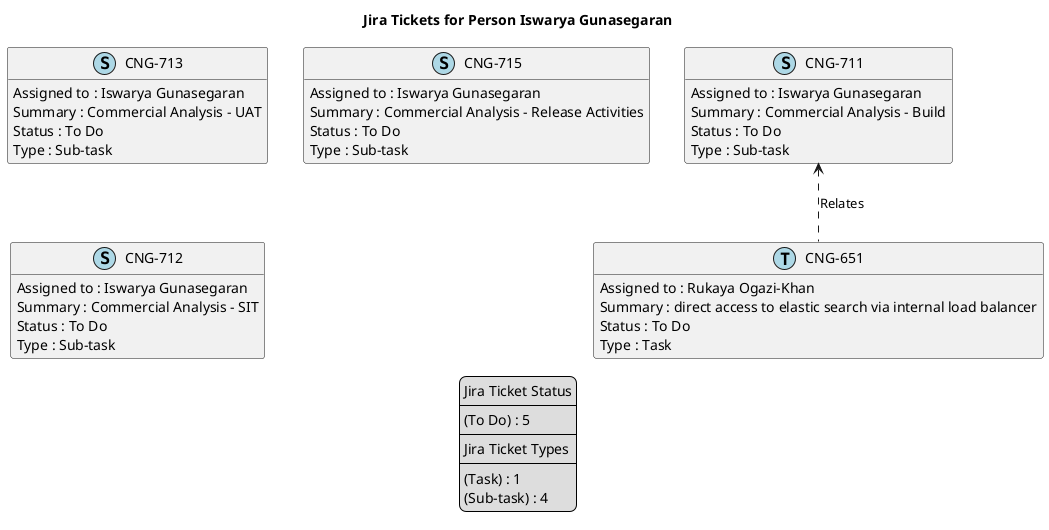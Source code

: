 @startuml
'https://plantuml.com/class-diagram

' GENERATE CLASS DIAGRAM ===========
' Generated at    : Fri May 03 10:09:59 CEST 2024

title Jira Tickets for Person Iswarya Gunasegaran
hide empty members

legend
Jira Ticket Status
----
(To Do) : 5
----
Jira Ticket Types
----
(Task) : 1
(Sub-task) : 4
end legend


' Tickets =======
class "CNG-713" << (S,lightblue) >> {
  Assigned to : Iswarya Gunasegaran
  Summary : Commercial Analysis - UAT
  Status : To Do
  Type : Sub-task
}

class "CNG-715" << (S,lightblue) >> {
  Assigned to : Iswarya Gunasegaran
  Summary : Commercial Analysis - Release Activities
  Status : To Do
  Type : Sub-task
}

class "CNG-651" << (T,lightblue) >> {
  Assigned to : Rukaya Ogazi-Khan
  Summary : direct access to elastic search via internal load balancer
  Status : To Do
  Type : Task
}

class "CNG-712" << (S,lightblue) >> {
  Assigned to : Iswarya Gunasegaran
  Summary : Commercial Analysis - SIT
  Status : To Do
  Type : Sub-task
}

class "CNG-711" << (S,lightblue) >> {
  Assigned to : Iswarya Gunasegaran
  Summary : Commercial Analysis - Build
  Status : To Do
  Type : Sub-task
}



' Links =======
"CNG-711" <.. "CNG-651" : Relates


@enduml
